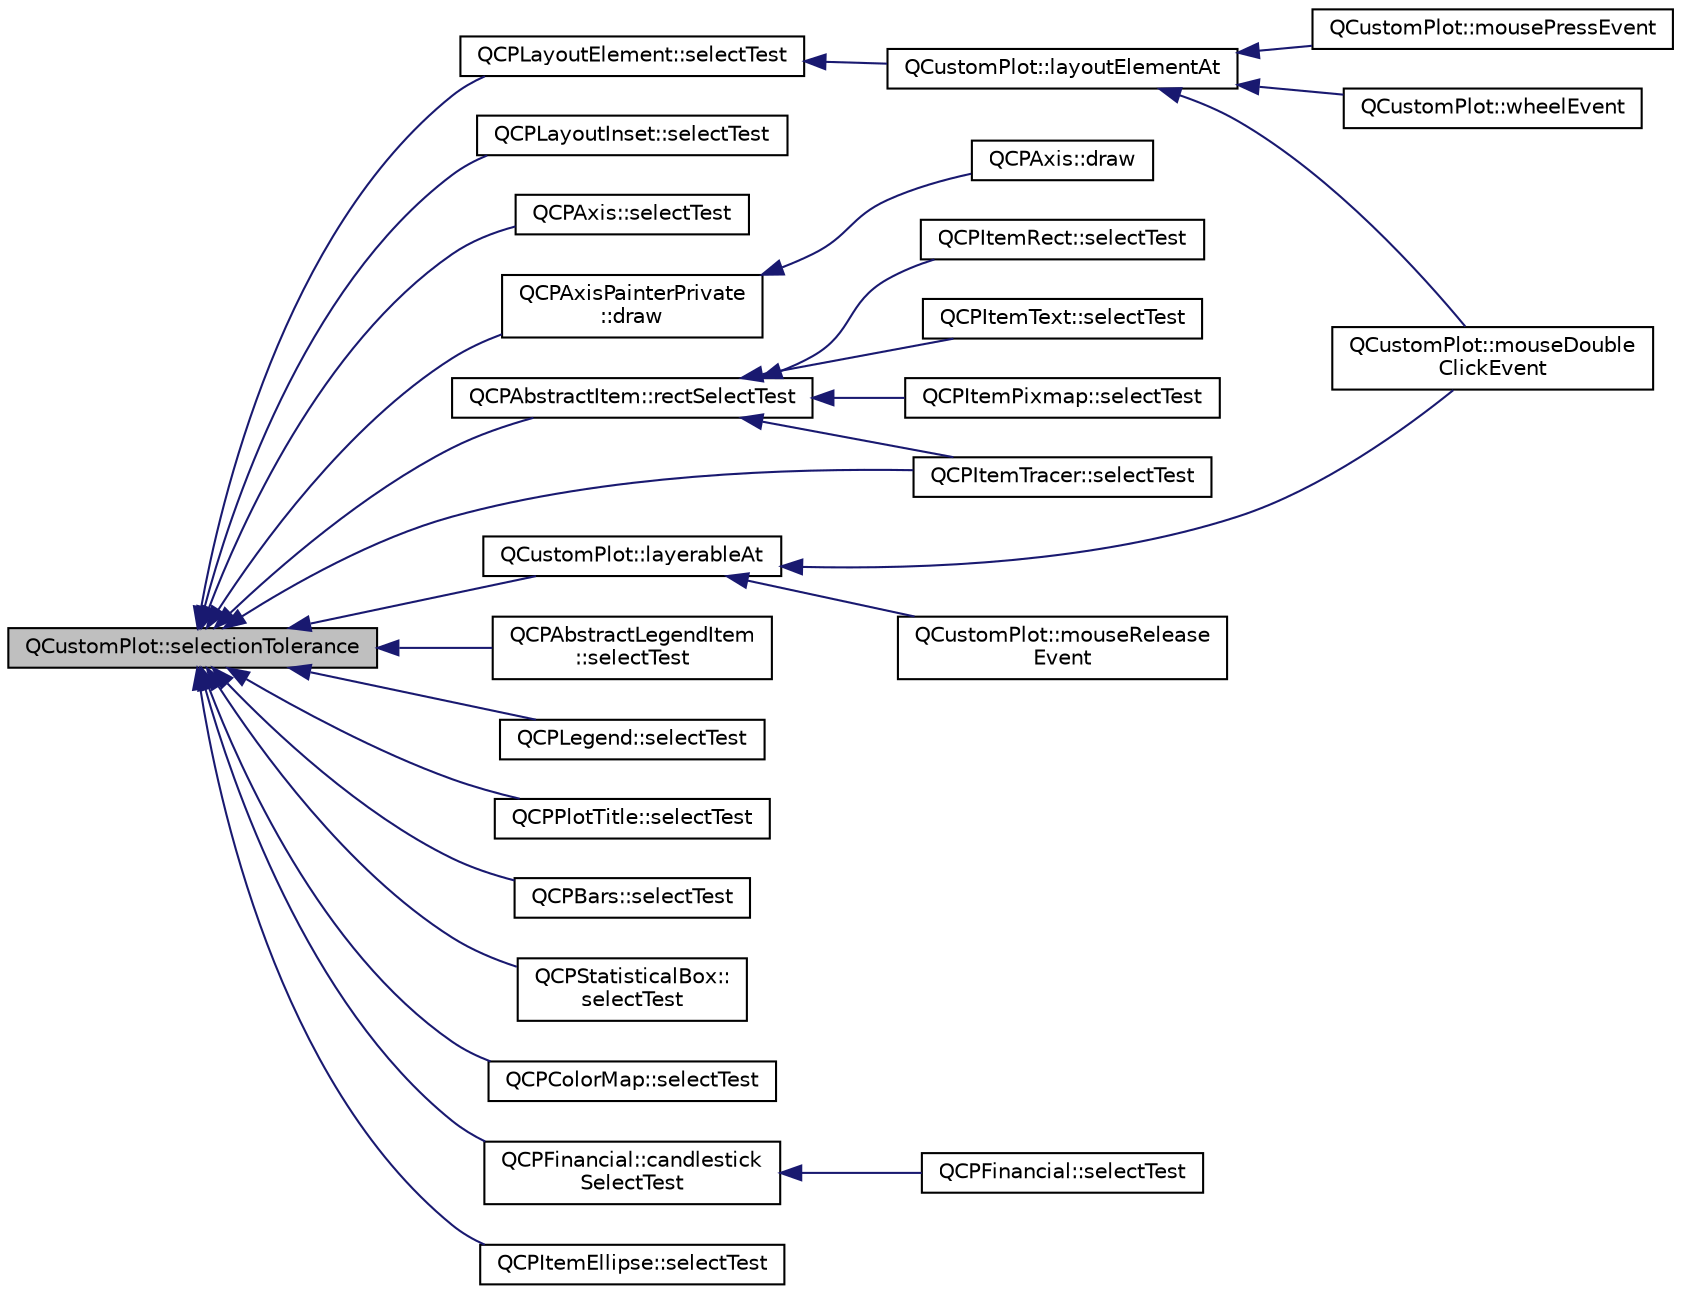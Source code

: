 digraph "QCustomPlot::selectionTolerance"
{
  edge [fontname="Helvetica",fontsize="10",labelfontname="Helvetica",labelfontsize="10"];
  node [fontname="Helvetica",fontsize="10",shape=record];
  rankdir="LR";
  Node878 [label="QCustomPlot::selectionTolerance",height=0.2,width=0.4,color="black", fillcolor="grey75", style="filled", fontcolor="black"];
  Node878 -> Node879 [dir="back",color="midnightblue",fontsize="10",style="solid",fontname="Helvetica"];
  Node879 [label="QCPLayoutElement::selectTest",height=0.2,width=0.4,color="black", fillcolor="white", style="filled",URL="$class_q_c_p_layout_element.html#a0b96ae0d7bcfa6e38188fcb1e73e143f"];
  Node879 -> Node880 [dir="back",color="midnightblue",fontsize="10",style="solid",fontname="Helvetica"];
  Node880 [label="QCustomPlot::layoutElementAt",height=0.2,width=0.4,color="black", fillcolor="white", style="filled",URL="$class_q_custom_plot.html#afaa1d304e0287d140fd238e90889ef3c"];
  Node880 -> Node881 [dir="back",color="midnightblue",fontsize="10",style="solid",fontname="Helvetica"];
  Node881 [label="QCustomPlot::mouseDouble\lClickEvent",height=0.2,width=0.4,color="black", fillcolor="white", style="filled",URL="$class_q_custom_plot.html#a77591913a5b543bdc465dd5e08325a49"];
  Node880 -> Node882 [dir="back",color="midnightblue",fontsize="10",style="solid",fontname="Helvetica"];
  Node882 [label="QCustomPlot::mousePressEvent",height=0.2,width=0.4,color="black", fillcolor="white", style="filled",URL="$class_q_custom_plot.html#abce84fa2c71e47b9295d67e8fce84bb4"];
  Node880 -> Node883 [dir="back",color="midnightblue",fontsize="10",style="solid",fontname="Helvetica"];
  Node883 [label="QCustomPlot::wheelEvent",height=0.2,width=0.4,color="black", fillcolor="white", style="filled",URL="$class_q_custom_plot.html#a7b8bd7e8d3a1d23a8595e9c6a6b76ef1"];
  Node878 -> Node884 [dir="back",color="midnightblue",fontsize="10",style="solid",fontname="Helvetica"];
  Node884 [label="QCPLayoutInset::selectTest",height=0.2,width=0.4,color="black", fillcolor="white", style="filled",URL="$class_q_c_p_layout_inset.html#afcd56d5d1b8853838cdc535f1904f68a"];
  Node878 -> Node885 [dir="back",color="midnightblue",fontsize="10",style="solid",fontname="Helvetica"];
  Node885 [label="QCPAxis::selectTest",height=0.2,width=0.4,color="black", fillcolor="white", style="filled",URL="$class_q_c_p_axis.html#a48e4f1bafd1826ba2ad46b691205bb90"];
  Node878 -> Node886 [dir="back",color="midnightblue",fontsize="10",style="solid",fontname="Helvetica"];
  Node886 [label="QCPAxisPainterPrivate\l::draw",height=0.2,width=0.4,color="black", fillcolor="white", style="filled",URL="$class_q_c_p_axis_painter_private.html#a0207a99bdf9c4f70af20928898ddc2fc"];
  Node886 -> Node887 [dir="back",color="midnightblue",fontsize="10",style="solid",fontname="Helvetica"];
  Node887 [label="QCPAxis::draw",height=0.2,width=0.4,color="black", fillcolor="white", style="filled",URL="$class_q_c_p_axis.html#a258b1e783eda5cd14ec5552c696a424e"];
  Node878 -> Node888 [dir="back",color="midnightblue",fontsize="10",style="solid",fontname="Helvetica"];
  Node888 [label="QCPAbstractItem::rectSelectTest",height=0.2,width=0.4,color="black", fillcolor="white", style="filled",URL="$class_q_c_p_abstract_item.html#a26aa3828d398e29116afee16216d6b36"];
  Node888 -> Node889 [dir="back",color="midnightblue",fontsize="10",style="solid",fontname="Helvetica"];
  Node889 [label="QCPItemRect::selectTest",height=0.2,width=0.4,color="black", fillcolor="white", style="filled",URL="$class_q_c_p_item_rect.html#abe1a6091591d3bad5e4efab2331f99ec"];
  Node888 -> Node890 [dir="back",color="midnightblue",fontsize="10",style="solid",fontname="Helvetica"];
  Node890 [label="QCPItemText::selectTest",height=0.2,width=0.4,color="black", fillcolor="white", style="filled",URL="$class_q_c_p_item_text.html#aca74494fd5e769f331a6eb3e29f32916"];
  Node888 -> Node891 [dir="back",color="midnightblue",fontsize="10",style="solid",fontname="Helvetica"];
  Node891 [label="QCPItemPixmap::selectTest",height=0.2,width=0.4,color="black", fillcolor="white", style="filled",URL="$class_q_c_p_item_pixmap.html#a7583a98ebd3f35d2ac5d6c05fad25a6c"];
  Node888 -> Node892 [dir="back",color="midnightblue",fontsize="10",style="solid",fontname="Helvetica"];
  Node892 [label="QCPItemTracer::selectTest",height=0.2,width=0.4,color="black", fillcolor="white", style="filled",URL="$class_q_c_p_item_tracer.html#ae1dc728384936184e7552a6d0d67fd75"];
  Node878 -> Node893 [dir="back",color="midnightblue",fontsize="10",style="solid",fontname="Helvetica"];
  Node893 [label="QCustomPlot::layerableAt",height=0.2,width=0.4,color="black", fillcolor="white", style="filled",URL="$class_q_custom_plot.html#a12536fa6d5deb34ec620acb5134ca82a"];
  Node893 -> Node881 [dir="back",color="midnightblue",fontsize="10",style="solid",fontname="Helvetica"];
  Node893 -> Node894 [dir="back",color="midnightblue",fontsize="10",style="solid",fontname="Helvetica"];
  Node894 [label="QCustomPlot::mouseRelease\lEvent",height=0.2,width=0.4,color="black", fillcolor="white", style="filled",URL="$class_q_custom_plot.html#a724e97d2e8c03e68adac5f4b6164a1b3"];
  Node878 -> Node895 [dir="back",color="midnightblue",fontsize="10",style="solid",fontname="Helvetica"];
  Node895 [label="QCPAbstractLegendItem\l::selectTest",height=0.2,width=0.4,color="black", fillcolor="white", style="filled",URL="$class_q_c_p_abstract_legend_item.html#ac834bf9003c491e5064a31e2a7de418d"];
  Node878 -> Node896 [dir="back",color="midnightblue",fontsize="10",style="solid",fontname="Helvetica"];
  Node896 [label="QCPLegend::selectTest",height=0.2,width=0.4,color="black", fillcolor="white", style="filled",URL="$class_q_c_p_legend.html#acd7be544c81324e391cfa6be9c413c01"];
  Node878 -> Node897 [dir="back",color="midnightblue",fontsize="10",style="solid",fontname="Helvetica"];
  Node897 [label="QCPPlotTitle::selectTest",height=0.2,width=0.4,color="black", fillcolor="white", style="filled",URL="$class_q_c_p_plot_title.html#aae4bcb2401e6947ea0abd3c960488d35"];
  Node878 -> Node898 [dir="back",color="midnightblue",fontsize="10",style="solid",fontname="Helvetica"];
  Node898 [label="QCPBars::selectTest",height=0.2,width=0.4,color="black", fillcolor="white", style="filled",URL="$class_q_c_p_bars.html#a62d66cc8eedca6bedfc1f6513164d418"];
  Node878 -> Node899 [dir="back",color="midnightblue",fontsize="10",style="solid",fontname="Helvetica"];
  Node899 [label="QCPStatisticalBox::\lselectTest",height=0.2,width=0.4,color="black", fillcolor="white", style="filled",URL="$class_q_c_p_statistical_box.html#a0153ac16326b94450afbca208e3f9961"];
  Node878 -> Node900 [dir="back",color="midnightblue",fontsize="10",style="solid",fontname="Helvetica"];
  Node900 [label="QCPColorMap::selectTest",height=0.2,width=0.4,color="black", fillcolor="white", style="filled",URL="$class_q_c_p_color_map.html#aba91ea58b489031157ecb777fe79e309"];
  Node878 -> Node901 [dir="back",color="midnightblue",fontsize="10",style="solid",fontname="Helvetica"];
  Node901 [label="QCPFinancial::candlestick\lSelectTest",height=0.2,width=0.4,color="black", fillcolor="white", style="filled",URL="$class_q_c_p_financial.html#a6fa1e18f18b37d3a0502b97d864a6d15"];
  Node901 -> Node902 [dir="back",color="midnightblue",fontsize="10",style="solid",fontname="Helvetica"];
  Node902 [label="QCPFinancial::selectTest",height=0.2,width=0.4,color="black", fillcolor="white", style="filled",URL="$class_q_c_p_financial.html#a77bffad8f3fcbcccbef03ead1c538e3a"];
  Node878 -> Node903 [dir="back",color="midnightblue",fontsize="10",style="solid",fontname="Helvetica"];
  Node903 [label="QCPItemEllipse::selectTest",height=0.2,width=0.4,color="black", fillcolor="white", style="filled",URL="$class_q_c_p_item_ellipse.html#aa41be2180b2ace2e303b88d005c14243"];
  Node878 -> Node892 [dir="back",color="midnightblue",fontsize="10",style="solid",fontname="Helvetica"];
}
